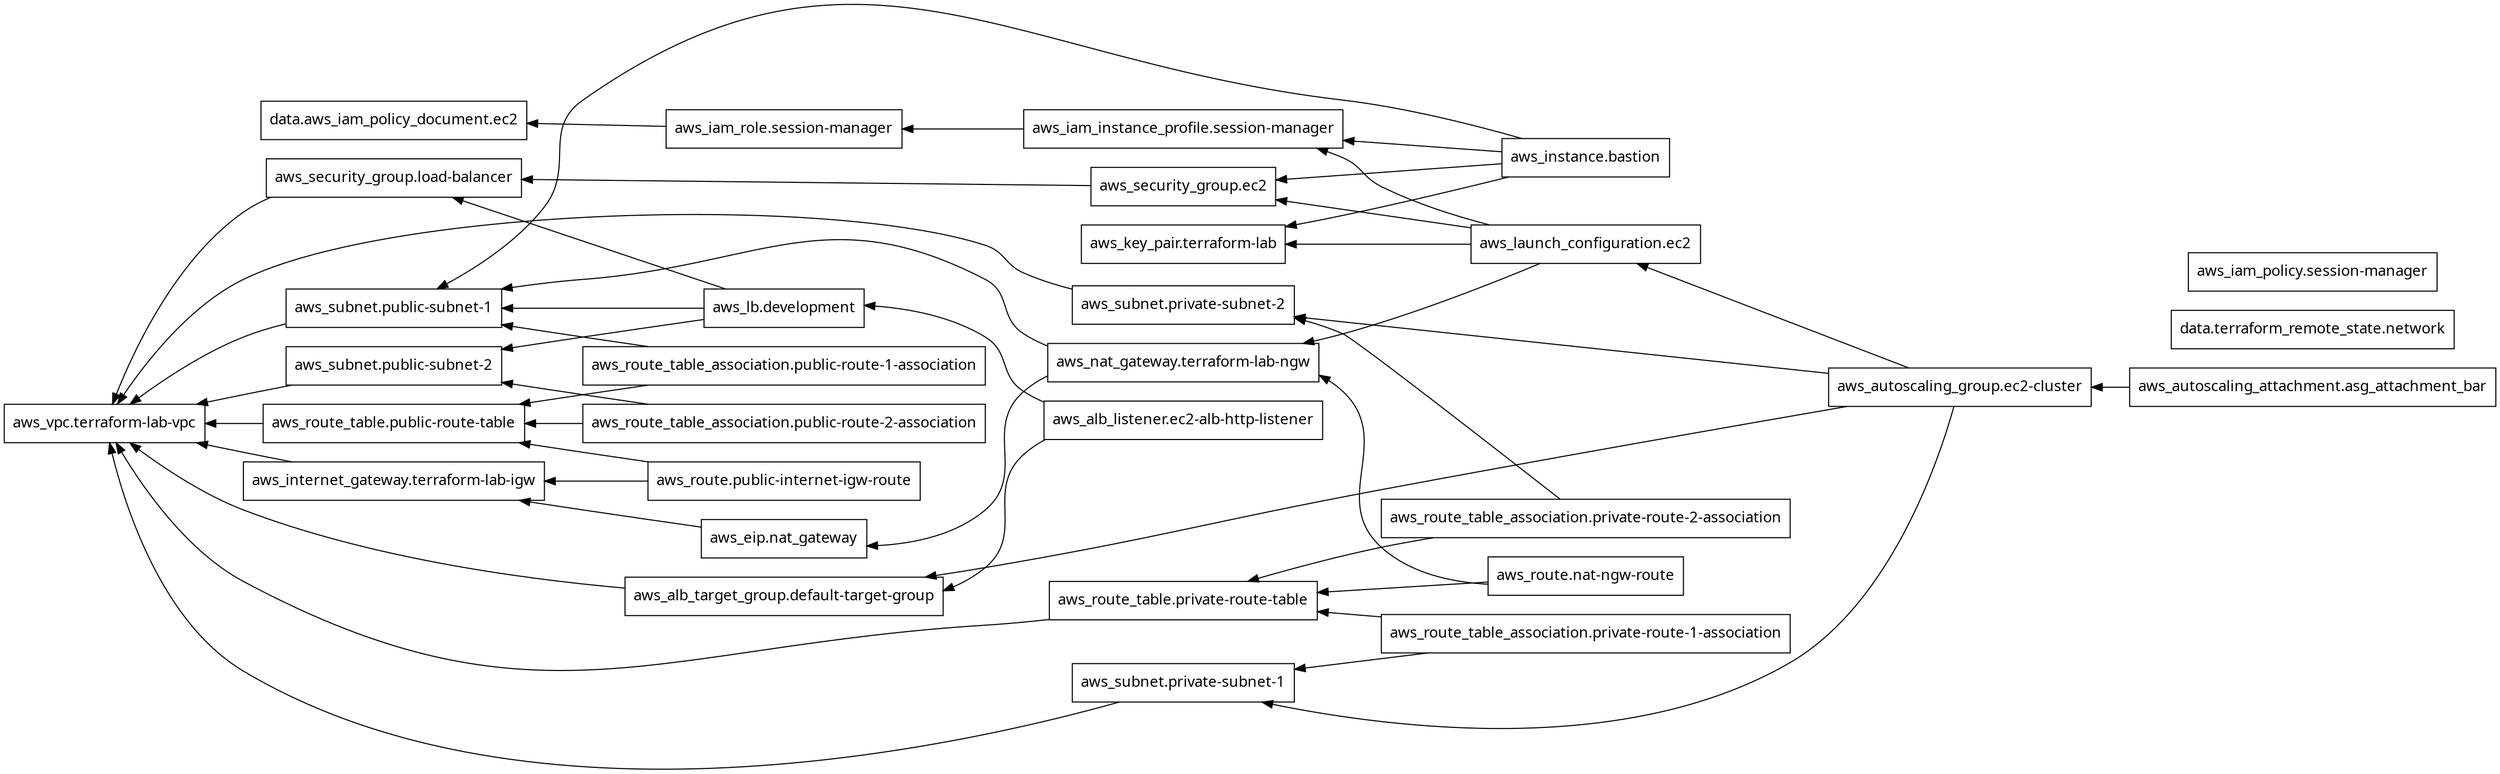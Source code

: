 digraph G {
  rankdir = "RL";
  node [shape = rect, fontname = "sans-serif"];
  "data.aws_iam_policy_document.ec2" [label="data.aws_iam_policy_document.ec2"];
  "data.terraform_remote_state.network" [label="data.terraform_remote_state.network"];
  "aws_alb_listener.ec2-alb-http-listener" [label="aws_alb_listener.ec2-alb-http-listener"];
  "aws_alb_target_group.default-target-group" [label="aws_alb_target_group.default-target-group"];
  "aws_autoscaling_attachment.asg_attachment_bar" [label="aws_autoscaling_attachment.asg_attachment_bar"];
  "aws_autoscaling_group.ec2-cluster" [label="aws_autoscaling_group.ec2-cluster"];
  "aws_eip.nat_gateway" [label="aws_eip.nat_gateway"];
  "aws_iam_instance_profile.session-manager" [label="aws_iam_instance_profile.session-manager"];
  "aws_iam_policy.session-manager" [label="aws_iam_policy.session-manager"];
  "aws_iam_role.session-manager" [label="aws_iam_role.session-manager"];
  "aws_instance.bastion" [label="aws_instance.bastion"];
  "aws_internet_gateway.terraform-lab-igw" [label="aws_internet_gateway.terraform-lab-igw"];
  "aws_key_pair.terraform-lab" [label="aws_key_pair.terraform-lab"];
  "aws_launch_configuration.ec2" [label="aws_launch_configuration.ec2"];
  "aws_lb.development" [label="aws_lb.development"];
  "aws_nat_gateway.terraform-lab-ngw" [label="aws_nat_gateway.terraform-lab-ngw"];
  "aws_route.nat-ngw-route" [label="aws_route.nat-ngw-route"];
  "aws_route.public-internet-igw-route" [label="aws_route.public-internet-igw-route"];
  "aws_route_table.private-route-table" [label="aws_route_table.private-route-table"];
  "aws_route_table.public-route-table" [label="aws_route_table.public-route-table"];
  "aws_route_table_association.private-route-1-association" [label="aws_route_table_association.private-route-1-association"];
  "aws_route_table_association.private-route-2-association" [label="aws_route_table_association.private-route-2-association"];
  "aws_route_table_association.public-route-1-association" [label="aws_route_table_association.public-route-1-association"];
  "aws_route_table_association.public-route-2-association" [label="aws_route_table_association.public-route-2-association"];
  "aws_security_group.ec2" [label="aws_security_group.ec2"];
  "aws_security_group.load-balancer" [label="aws_security_group.load-balancer"];
  "aws_subnet.private-subnet-1" [label="aws_subnet.private-subnet-1"];
  "aws_subnet.private-subnet-2" [label="aws_subnet.private-subnet-2"];
  "aws_subnet.public-subnet-1" [label="aws_subnet.public-subnet-1"];
  "aws_subnet.public-subnet-2" [label="aws_subnet.public-subnet-2"];
  "aws_vpc.terraform-lab-vpc" [label="aws_vpc.terraform-lab-vpc"];
  "aws_alb_listener.ec2-alb-http-listener" -> "aws_alb_target_group.default-target-group";
  "aws_alb_listener.ec2-alb-http-listener" -> "aws_lb.development";
  "aws_alb_target_group.default-target-group" -> "aws_vpc.terraform-lab-vpc";
  "aws_autoscaling_attachment.asg_attachment_bar" -> "aws_autoscaling_group.ec2-cluster";
  "aws_autoscaling_group.ec2-cluster" -> "aws_alb_target_group.default-target-group";
  "aws_autoscaling_group.ec2-cluster" -> "aws_launch_configuration.ec2";
  "aws_autoscaling_group.ec2-cluster" -> "aws_subnet.private-subnet-1";
  "aws_autoscaling_group.ec2-cluster" -> "aws_subnet.private-subnet-2";
  "aws_eip.nat_gateway" -> "aws_internet_gateway.terraform-lab-igw";
  "aws_iam_instance_profile.session-manager" -> "aws_iam_role.session-manager";
  "aws_iam_role.session-manager" -> "data.aws_iam_policy_document.ec2";
  "aws_instance.bastion" -> "aws_iam_instance_profile.session-manager";
  "aws_instance.bastion" -> "aws_key_pair.terraform-lab";
  "aws_instance.bastion" -> "aws_security_group.ec2";
  "aws_instance.bastion" -> "aws_subnet.public-subnet-1";
  "aws_internet_gateway.terraform-lab-igw" -> "aws_vpc.terraform-lab-vpc";
  "aws_launch_configuration.ec2" -> "aws_iam_instance_profile.session-manager";
  "aws_launch_configuration.ec2" -> "aws_key_pair.terraform-lab";
  "aws_launch_configuration.ec2" -> "aws_nat_gateway.terraform-lab-ngw";
  "aws_launch_configuration.ec2" -> "aws_security_group.ec2";
  "aws_lb.development" -> "aws_security_group.load-balancer";
  "aws_lb.development" -> "aws_subnet.public-subnet-1";
  "aws_lb.development" -> "aws_subnet.public-subnet-2";
  "aws_nat_gateway.terraform-lab-ngw" -> "aws_eip.nat_gateway";
  "aws_nat_gateway.terraform-lab-ngw" -> "aws_subnet.public-subnet-1";
  "aws_route.nat-ngw-route" -> "aws_nat_gateway.terraform-lab-ngw";
  "aws_route.nat-ngw-route" -> "aws_route_table.private-route-table";
  "aws_route.public-internet-igw-route" -> "aws_internet_gateway.terraform-lab-igw";
  "aws_route.public-internet-igw-route" -> "aws_route_table.public-route-table";
  "aws_route_table.private-route-table" -> "aws_vpc.terraform-lab-vpc";
  "aws_route_table.public-route-table" -> "aws_vpc.terraform-lab-vpc";
  "aws_route_table_association.private-route-1-association" -> "aws_route_table.private-route-table";
  "aws_route_table_association.private-route-1-association" -> "aws_subnet.private-subnet-1";
  "aws_route_table_association.private-route-2-association" -> "aws_route_table.private-route-table";
  "aws_route_table_association.private-route-2-association" -> "aws_subnet.private-subnet-2";
  "aws_route_table_association.public-route-1-association" -> "aws_route_table.public-route-table";
  "aws_route_table_association.public-route-1-association" -> "aws_subnet.public-subnet-1";
  "aws_route_table_association.public-route-2-association" -> "aws_route_table.public-route-table";
  "aws_route_table_association.public-route-2-association" -> "aws_subnet.public-subnet-2";
  "aws_security_group.ec2" -> "aws_security_group.load-balancer";
  "aws_security_group.load-balancer" -> "aws_vpc.terraform-lab-vpc";
  "aws_subnet.private-subnet-1" -> "aws_vpc.terraform-lab-vpc";
  "aws_subnet.private-subnet-2" -> "aws_vpc.terraform-lab-vpc";
  "aws_subnet.public-subnet-1" -> "aws_vpc.terraform-lab-vpc";
  "aws_subnet.public-subnet-2" -> "aws_vpc.terraform-lab-vpc";
}
